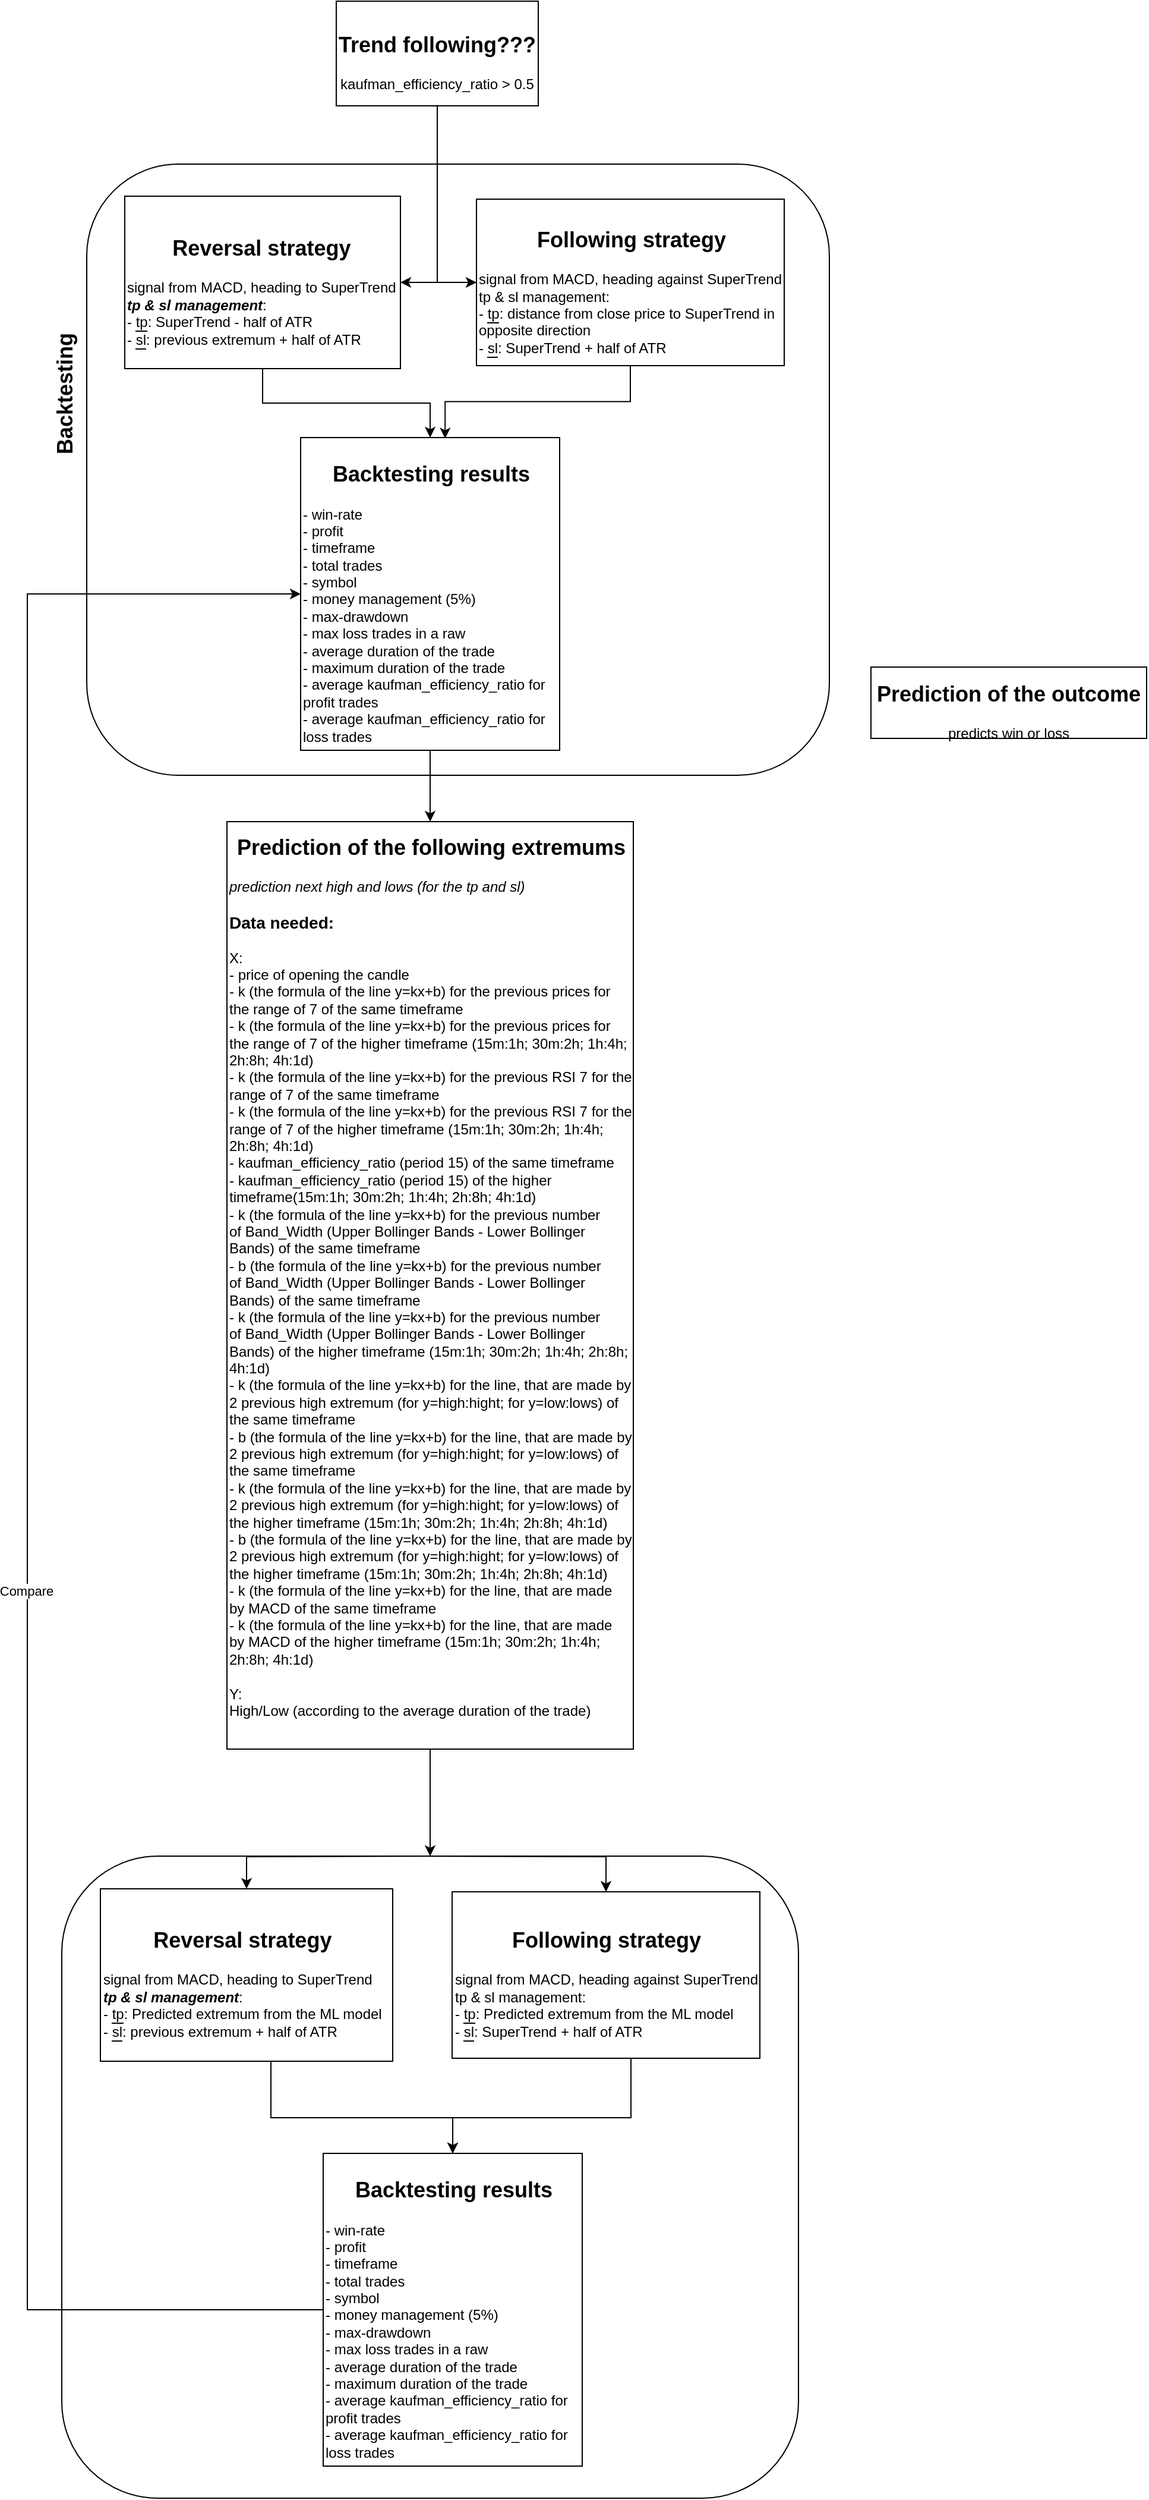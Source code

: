 <mxfile version="24.7.12">
  <diagram name="Page-1" id="TPGUM6L34mCoDnPinGrk">
    <mxGraphModel dx="1235" dy="1562" grid="1" gridSize="10" guides="1" tooltips="1" connect="1" arrows="1" fold="1" page="1" pageScale="1" pageWidth="1169" pageHeight="827" background="none" math="0" shadow="0">
      <root>
        <mxCell id="0" />
        <mxCell id="1" parent="0" />
        <mxCell id="mFt8jnvkjNyD6lXSa_r2-11" value="&lt;h2&gt;Backtesting&lt;/h2&gt;" style="text;html=1;align=center;verticalAlign=middle;whiteSpace=wrap;rounded=0;rotation=-90;" parent="1" vertex="1">
          <mxGeometry x="10" y="255" width="124" height="30" as="geometry" />
        </mxCell>
        <mxCell id="Gs9DFgKcdZLPM0jThPP9-11" style="edgeStyle=orthogonalEdgeStyle;rounded=0;orthogonalLoop=1;jettySize=auto;html=1;entryX=0.5;entryY=0;entryDx=0;entryDy=0;" edge="1" parent="1" source="mFt8jnvkjNyD6lXSa_r2-12" target="Gs9DFgKcdZLPM0jThPP9-8">
          <mxGeometry relative="1" as="geometry" />
        </mxCell>
        <mxCell id="mFt8jnvkjNyD6lXSa_r2-12" value="&lt;h2 style=&quot;text-align: center;&quot;&gt;Prediction of the following extremums&lt;/h2&gt;&lt;div&gt;&lt;i&gt;prediction next high and lows (for the tp and sl)&lt;/i&gt;&lt;/div&gt;&lt;h3&gt;Data needed:&lt;/h3&gt;&lt;div&gt;X:&lt;/div&gt;&lt;div&gt;- price of opening the candle&lt;/div&gt;&lt;div&gt;- k (the formula of the line y=kx+b) for the previous prices for the range of 7 of the same timeframe&lt;/div&gt;&lt;div&gt;-&lt;span style=&quot;background-color: initial;&quot;&gt;&amp;nbsp;k (the formula of the line y=kx+b) for the previous prices for the range of 7 of the higher timeframe (15m:1h; 30m:2h; 1h:4h; 2h:8h; 4h:1d)&lt;/span&gt;&lt;/div&gt;&lt;div&gt;&lt;span style=&quot;background-color: initial;&quot;&gt;-&amp;nbsp;&lt;/span&gt;&lt;span style=&quot;background-color: initial;&quot;&gt;k (the formula of the line y=kx+b) for the previous RSI 7 for the range of 7 of the same timeframe&lt;/span&gt;&lt;/div&gt;&lt;div&gt;&lt;span style=&quot;background-color: initial;&quot;&gt;-&amp;nbsp;&lt;/span&gt;&lt;span style=&quot;background-color: initial;&quot;&gt;k (the formula of the line y=kx+b) for the previous RSI 7 for the range of 7 of the higher timeframe&amp;nbsp;&lt;/span&gt;&lt;span style=&quot;background-color: initial;&quot;&gt;(15m:1h; 30m:2h; 1h:4h; 2h:8h; 4h:1d)&lt;/span&gt;&lt;span style=&quot;background-color: initial;&quot;&gt;&lt;br&gt;&lt;/span&gt;&lt;/div&gt;&lt;div&gt;&lt;span style=&quot;background-color: initial;&quot;&gt;-&amp;nbsp;&lt;/span&gt;&lt;span style=&quot;background-color: initial;&quot;&gt;kaufman_efficiency_ratio (period 15) of the same timeframe&lt;/span&gt;&lt;/div&gt;&lt;div&gt;&lt;span style=&quot;background-color: initial;&quot;&gt;- kaufman_efficiency_ratio (period 15) of the higher timeframe&lt;/span&gt;&lt;span style=&quot;background-color: initial;&quot;&gt;(15m:1h; 30m:2h; 1h:4h; 2h:8h; 4h:1d)&lt;/span&gt;&lt;span style=&quot;background-color: initial;&quot;&gt;&lt;br&gt;&lt;/span&gt;&lt;/div&gt;&lt;div&gt;&lt;span style=&quot;background-color: initial;&quot;&gt;-&amp;nbsp;&lt;/span&gt;&lt;span style=&quot;background-color: initial;&quot;&gt;k (the formula of the line y=kx+b) for the&amp;nbsp;&lt;/span&gt;&lt;span style=&quot;background-color: initial;&quot;&gt;previous number of&amp;nbsp;&lt;/span&gt;&lt;span style=&quot;background-color: initial;&quot;&gt;Band_Width (Upper Bollinger Bands - Lower Bollinger Bands) of the same timeframe&lt;/span&gt;&lt;/div&gt;&lt;div&gt;&lt;span style=&quot;background-color: initial;&quot;&gt;-&amp;nbsp;&lt;/span&gt;&lt;span style=&quot;background-color: initial;&quot;&gt;b (the formula of the line y=kx+b) for the&amp;nbsp;&lt;/span&gt;&lt;span style=&quot;background-color: initial;&quot;&gt;previous number of&amp;nbsp;&lt;/span&gt;&lt;span style=&quot;background-color: initial;&quot;&gt;Band_Width (Upper Bollinger Bands - Lower Bollinger Bands) of the same timeframe&lt;/span&gt;&lt;span style=&quot;background-color: initial;&quot;&gt;&lt;br&gt;&lt;/span&gt;&lt;/div&gt;&lt;div&gt;&lt;span style=&quot;background-color: initial;&quot;&gt;-&amp;nbsp;&lt;/span&gt;&lt;span style=&quot;background-color: initial;&quot;&gt;k (the formula of the line y=kx+b) for the&amp;nbsp;&lt;/span&gt;&lt;span style=&quot;background-color: initial;&quot;&gt;previous number of&amp;nbsp;&lt;/span&gt;&lt;span style=&quot;background-color: initial;&quot;&gt;Band_Width (Upper Bollinger Bands - Lower Bollinger Bands) of the higher timeframe&amp;nbsp;&lt;/span&gt;&lt;span style=&quot;background-color: initial;&quot;&gt;(15m:1h; 30m:2h; 1h:4h; 2h:8h; 4h:1d)&lt;/span&gt;&lt;span style=&quot;background-color: initial;&quot;&gt;&lt;br&gt;&lt;/span&gt;&lt;/div&gt;&lt;div&gt;&lt;span style=&quot;background-color: initial;&quot;&gt;-&amp;nbsp;&lt;/span&gt;&lt;span style=&quot;background-color: initial;&quot;&gt;k (the formula of the line y=kx+b) for the line, that are made by 2 previous high extremum (for y=high:hight; for y=low:lows) of the same timeframe&lt;/span&gt;&lt;/div&gt;&lt;div&gt;&lt;span style=&quot;background-color: initial;&quot;&gt;- b&lt;/span&gt;&lt;span style=&quot;background-color: initial;&quot;&gt;&amp;nbsp;(the formula of the line y=kx+b) for the line, that are made by 2 previous high extremum (for y=high:hight; for y=low:lows) of the same timeframe&lt;/span&gt;&lt;span style=&quot;background-color: initial;&quot;&gt;&lt;br&gt;&lt;/span&gt;&lt;/div&gt;&lt;div&gt;&lt;div&gt;&lt;span style=&quot;background-color: initial;&quot;&gt;-&amp;nbsp;&lt;/span&gt;&lt;span style=&quot;background-color: initial;&quot;&gt;k (the formula of the line y=kx+b) for the line, that are made by 2 previous high extremum (for y=high:hight; for y=low:lows) of the higher timeframe&amp;nbsp;&lt;/span&gt;&lt;span style=&quot;background-color: initial;&quot;&gt;(15m:1h; 30m:2h; 1h:4h; 2h:8h; 4h:1d)&lt;/span&gt;&lt;/div&gt;&lt;div&gt;&lt;span style=&quot;background-color: initial;&quot;&gt;- b&lt;/span&gt;&lt;span style=&quot;background-color: initial;&quot;&gt;&amp;nbsp;(the formula of the line y=kx+b) for the line, that are made by 2 previous high extremum (for y=high:hight; for y=low:lows) of the higher timeframe&amp;nbsp;&lt;/span&gt;&lt;span style=&quot;background-color: initial;&quot;&gt;(15m:1h; 30m:2h; 1h:4h; 2h:8h; 4h:1d)&lt;/span&gt;&lt;/div&gt;&lt;/div&gt;&lt;div&gt;&lt;span style=&quot;background-color: initial;&quot;&gt;-&amp;nbsp;&lt;/span&gt;&lt;span style=&quot;background-color: initial;&quot;&gt;k (the formula of the line y=kx+b) for the line, that are made by&amp;nbsp;&lt;/span&gt;&lt;span style=&quot;background-color: initial;&quot;&gt;MACD of the same timeframe&lt;/span&gt;&lt;/div&gt;&lt;div&gt;&lt;span style=&quot;background-color: initial;&quot;&gt;-&amp;nbsp;&lt;/span&gt;&lt;span style=&quot;background-color: initial;&quot;&gt;k (the formula of the line y=kx+b) for the line, that are made by&amp;nbsp;&lt;/span&gt;&lt;span style=&quot;background-color: initial;&quot;&gt;MACD of the higher timeframe&amp;nbsp;&lt;/span&gt;&lt;span style=&quot;background-color: initial;&quot;&gt;(15m:1h; 30m:2h; 1h:4h; 2h:8h; 4h:1d)&lt;/span&gt;&lt;/div&gt;&lt;div&gt;&lt;span style=&quot;background-color: initial;&quot;&gt;&lt;br&gt;&lt;/span&gt;&lt;/div&gt;&lt;div&gt;&lt;span style=&quot;background-color: initial;&quot;&gt;Y:&lt;/span&gt;&lt;/div&gt;&lt;div&gt;&lt;span style=&quot;background-color: initial;&quot;&gt;High/Low (according to the average duration of the trade)&lt;/span&gt;&lt;/div&gt;&lt;div&gt;&lt;span style=&quot;background-color: initial;&quot;&gt;&lt;br&gt;&lt;/span&gt;&lt;/div&gt;&lt;div&gt;&lt;span style=&quot;background-color: initial;&quot;&gt;&lt;br&gt;&lt;/span&gt;&lt;/div&gt;" style="rounded=0;whiteSpace=wrap;html=1;align=left;" parent="1" vertex="1">
          <mxGeometry x="208" y="630" width="342" height="780" as="geometry" />
        </mxCell>
        <mxCell id="mFt8jnvkjNyD6lXSa_r2-13" value="&lt;h2&gt;Prediction of the outcome&lt;/h2&gt;&lt;div&gt;predicts win or loss&lt;/div&gt;" style="rounded=0;whiteSpace=wrap;html=1;" parent="1" vertex="1">
          <mxGeometry x="750" y="500" width="232" height="60" as="geometry" />
        </mxCell>
        <mxCell id="Gs9DFgKcdZLPM0jThPP9-3" style="edgeStyle=orthogonalEdgeStyle;rounded=0;orthogonalLoop=1;jettySize=auto;html=1;entryX=1;entryY=0.5;entryDx=0;entryDy=0;" edge="1" parent="1" source="mFt8jnvkjNyD6lXSa_r2-14" target="mFt8jnvkjNyD6lXSa_r2-17">
          <mxGeometry relative="1" as="geometry" />
        </mxCell>
        <mxCell id="Gs9DFgKcdZLPM0jThPP9-4" style="edgeStyle=orthogonalEdgeStyle;rounded=0;orthogonalLoop=1;jettySize=auto;html=1;entryX=0;entryY=0.5;entryDx=0;entryDy=0;" edge="1" parent="1" source="mFt8jnvkjNyD6lXSa_r2-14" target="mFt8jnvkjNyD6lXSa_r2-18">
          <mxGeometry relative="1" as="geometry" />
        </mxCell>
        <mxCell id="mFt8jnvkjNyD6lXSa_r2-14" value="&lt;h2&gt;Trend following???&lt;/h2&gt;&lt;div&gt;kaufman_efficiency_ratio &amp;gt; 0.5&lt;br&gt;&lt;/div&gt;" style="rounded=0;whiteSpace=wrap;html=1;" parent="1" vertex="1">
          <mxGeometry x="300" y="-60" width="170" height="88" as="geometry" />
        </mxCell>
        <mxCell id="mFt8jnvkjNyD6lXSa_r2-15" value="" style="rounded=1;whiteSpace=wrap;html=1;fillColor=none;" parent="1" vertex="1">
          <mxGeometry x="90" y="77" width="625" height="514" as="geometry" />
        </mxCell>
        <mxCell id="mFt8jnvkjNyD6lXSa_r2-16" style="edgeStyle=orthogonalEdgeStyle;rounded=0;orthogonalLoop=1;jettySize=auto;html=1;" parent="1" source="mFt8jnvkjNyD6lXSa_r2-17" target="mFt8jnvkjNyD6lXSa_r2-19" edge="1">
          <mxGeometry relative="1" as="geometry" />
        </mxCell>
        <mxCell id="mFt8jnvkjNyD6lXSa_r2-17" value="&lt;h2 style=&quot;text-align: center;&quot;&gt;&lt;font style=&quot;font-size: 18px;&quot;&gt;Reversal strategy&lt;/font&gt;&lt;/h2&gt;&lt;div&gt;signal from MACD, heading to SuperTrend&lt;br&gt;&lt;span style=&quot;font-style: italic; font-weight: 600;&quot; class=&quot;notion-enable-hover&quot; data-token-index=&quot;1&quot;&gt;tp &amp;amp; sl management&lt;/span&gt;:&lt;br&gt;-&amp;nbsp;&lt;span style=&quot;color: inherit; border-bottom: 0.05em solid; overflow-wrap: break-word;&quot; class=&quot;notion-enable-hover&quot; data-token-index=&quot;3&quot;&gt;tp&lt;/span&gt;: SuperTrend - half of ATR&lt;br&gt;-&amp;nbsp;&lt;span style=&quot;color: inherit; border-bottom: 0.05em solid; overflow-wrap: break-word;&quot; class=&quot;notion-enable-hover&quot; data-token-index=&quot;5&quot;&gt;sl&lt;/span&gt;: previous extremum + half of ATR&amp;nbsp;&lt;/div&gt;" style="rounded=0;whiteSpace=wrap;html=1;align=left;labelBackgroundColor=none;" parent="1" vertex="1">
          <mxGeometry x="122" y="104" width="232" height="145" as="geometry" />
        </mxCell>
        <mxCell id="mFt8jnvkjNyD6lXSa_r2-18" value="&lt;h2 style=&quot;text-align: center;&quot;&gt;&lt;span style=&quot;background-color: initial;&quot;&gt;&lt;font style=&quot;font-size: 18px;&quot;&gt;Following strategy&lt;/font&gt;&lt;/span&gt;&lt;/h2&gt;&lt;div&gt;&lt;div style=&quot;&quot;&gt;&lt;span style=&quot;background-color: initial;&quot;&gt;signal from MACD, heading against SuperTrend&lt;/span&gt;&lt;/div&gt;&lt;span style=&quot;background-color: initial;&quot;&gt;&lt;div style=&quot;&quot;&gt;&lt;span style=&quot;background-color: initial;&quot;&gt;tp &amp;amp; sl management:&lt;/span&gt;&lt;span style=&quot;background-color: initial;&quot;&gt;&amp;nbsp;&lt;/span&gt;&lt;/div&gt;&lt;div style=&quot;&quot;&gt;-&amp;nbsp;&lt;span style=&quot;color: inherit; border-bottom: 0.05em solid; overflow-wrap: break-word;&quot; class=&quot;notion-enable-hover&quot; data-token-index=&quot;3&quot;&gt;tp&lt;/span&gt;: distance from close price to SuperTrend in opposite direction&lt;br&gt;-&amp;nbsp;&lt;span style=&quot;color: inherit; border-bottom: 0.05em solid; overflow-wrap: break-word;&quot; class=&quot;notion-enable-hover&quot; data-token-index=&quot;5&quot;&gt;sl&lt;/span&gt;: SuperTrend + half of ATR&lt;span style=&quot;background-color: initial;&quot;&gt;&lt;br&gt;&lt;/span&gt;&lt;/div&gt;&lt;/span&gt;&lt;/div&gt;" style="rounded=0;whiteSpace=wrap;html=1;align=left;" parent="1" vertex="1">
          <mxGeometry x="418" y="106.5" width="259" height="140" as="geometry" />
        </mxCell>
        <mxCell id="mFt8jnvkjNyD6lXSa_r2-23" style="edgeStyle=orthogonalEdgeStyle;rounded=0;orthogonalLoop=1;jettySize=auto;html=1;exitX=0.5;exitY=1;exitDx=0;exitDy=0;entryX=0.5;entryY=0;entryDx=0;entryDy=0;" parent="1" source="mFt8jnvkjNyD6lXSa_r2-19" target="mFt8jnvkjNyD6lXSa_r2-12" edge="1">
          <mxGeometry relative="1" as="geometry" />
        </mxCell>
        <mxCell id="mFt8jnvkjNyD6lXSa_r2-19" value="&lt;h2 style=&quot;text-align: center;&quot;&gt;Backtesting results&lt;/h2&gt;&lt;div&gt;- win-rate&lt;/div&gt;&lt;div&gt;- profit&lt;/div&gt;&lt;div&gt;- timeframe&lt;/div&gt;&lt;div&gt;- total trades&lt;/div&gt;&lt;div&gt;- symbol&lt;/div&gt;&lt;div&gt;- money management (5%)&lt;/div&gt;&lt;div&gt;- max-drawdown&lt;/div&gt;&lt;div&gt;- max loss trades in a raw&lt;/div&gt;&lt;div&gt;&lt;div&gt;- average duration of the trade&lt;/div&gt;&lt;div&gt;- maximum duration of the trade&lt;/div&gt;&lt;/div&gt;&lt;div&gt;- average&amp;nbsp;kaufman_efficiency_ratio for profit trades&lt;/div&gt;&lt;div&gt;- average&amp;nbsp;kaufman_efficiency_ratio for loss trades&lt;/div&gt;" style="rounded=0;whiteSpace=wrap;html=1;align=left;" parent="1" vertex="1">
          <mxGeometry x="270" y="307" width="218" height="263" as="geometry" />
        </mxCell>
        <mxCell id="mFt8jnvkjNyD6lXSa_r2-20" style="edgeStyle=orthogonalEdgeStyle;rounded=0;orthogonalLoop=1;jettySize=auto;html=1;entryX=0.558;entryY=0.003;entryDx=0;entryDy=0;entryPerimeter=0;" parent="1" source="mFt8jnvkjNyD6lXSa_r2-18" target="mFt8jnvkjNyD6lXSa_r2-19" edge="1">
          <mxGeometry relative="1" as="geometry" />
        </mxCell>
        <mxCell id="Gs9DFgKcdZLPM0jThPP9-12" style="edgeStyle=orthogonalEdgeStyle;rounded=0;orthogonalLoop=1;jettySize=auto;html=1;exitX=0.5;exitY=0;exitDx=0;exitDy=0;entryX=0.5;entryY=0;entryDx=0;entryDy=0;" edge="1" parent="1" target="Gs9DFgKcdZLPM0jThPP9-9">
          <mxGeometry relative="1" as="geometry">
            <mxPoint x="377.5" y="1500" as="sourcePoint" />
          </mxGeometry>
        </mxCell>
        <mxCell id="Gs9DFgKcdZLPM0jThPP9-13" style="edgeStyle=orthogonalEdgeStyle;rounded=0;orthogonalLoop=1;jettySize=auto;html=1;exitX=0.5;exitY=0;exitDx=0;exitDy=0;entryX=0.5;entryY=0;entryDx=0;entryDy=0;" edge="1" parent="1" target="Gs9DFgKcdZLPM0jThPP9-10">
          <mxGeometry relative="1" as="geometry">
            <mxPoint x="377.5" y="1500" as="sourcePoint" />
          </mxGeometry>
        </mxCell>
        <mxCell id="Gs9DFgKcdZLPM0jThPP9-8" value="" style="rounded=1;whiteSpace=wrap;html=1;fillColor=none;" vertex="1" parent="1">
          <mxGeometry x="69" y="1500" width="620" height="540" as="geometry" />
        </mxCell>
        <mxCell id="Gs9DFgKcdZLPM0jThPP9-9" value="&lt;h2 style=&quot;text-align: center;&quot;&gt;&lt;font style=&quot;font-size: 18px;&quot;&gt;Reversal strategy&lt;/font&gt;&lt;/h2&gt;&lt;div&gt;signal from MACD, heading to SuperTrend&lt;br&gt;&lt;span style=&quot;font-style: italic; font-weight: 600;&quot; class=&quot;notion-enable-hover&quot; data-token-index=&quot;1&quot;&gt;tp &amp;amp; sl management&lt;/span&gt;:&lt;br&gt;-&amp;nbsp;&lt;span style=&quot;color: inherit; border-bottom: 0.05em solid; overflow-wrap: break-word;&quot; class=&quot;notion-enable-hover&quot; data-token-index=&quot;3&quot;&gt;tp&lt;/span&gt;: Predicted extremum from the ML model&lt;br&gt;-&amp;nbsp;&lt;span style=&quot;color: inherit; border-bottom: 0.05em solid; overflow-wrap: break-word;&quot; class=&quot;notion-enable-hover&quot; data-token-index=&quot;5&quot;&gt;sl&lt;/span&gt;: previous extremum + half of ATR&amp;nbsp;&lt;/div&gt;" style="rounded=0;whiteSpace=wrap;html=1;align=left;labelBackgroundColor=none;" vertex="1" parent="1">
          <mxGeometry x="101.5" y="1527.5" width="246" height="145" as="geometry" />
        </mxCell>
        <mxCell id="Gs9DFgKcdZLPM0jThPP9-16" style="edgeStyle=orthogonalEdgeStyle;rounded=0;orthogonalLoop=1;jettySize=auto;html=1;entryX=0.5;entryY=0;entryDx=0;entryDy=0;" edge="1" parent="1" source="Gs9DFgKcdZLPM0jThPP9-10" target="Gs9DFgKcdZLPM0jThPP9-14">
          <mxGeometry relative="1" as="geometry">
            <Array as="points">
              <mxPoint x="548" y="1720" />
              <mxPoint x="398" y="1720" />
            </Array>
          </mxGeometry>
        </mxCell>
        <mxCell id="Gs9DFgKcdZLPM0jThPP9-10" value="&lt;h2 style=&quot;text-align: center;&quot;&gt;&lt;span style=&quot;background-color: initial;&quot;&gt;&lt;font style=&quot;font-size: 18px;&quot;&gt;Following strategy&lt;/font&gt;&lt;/span&gt;&lt;/h2&gt;&lt;div&gt;&lt;div style=&quot;&quot;&gt;&lt;span style=&quot;background-color: initial;&quot;&gt;signal from MACD, heading against SuperTrend&lt;/span&gt;&lt;/div&gt;&lt;span style=&quot;background-color: initial;&quot;&gt;&lt;div style=&quot;&quot;&gt;&lt;span style=&quot;background-color: initial;&quot;&gt;tp &amp;amp; sl management:&lt;/span&gt;&lt;span style=&quot;background-color: initial;&quot;&gt;&amp;nbsp;&lt;/span&gt;&lt;/div&gt;&lt;div style=&quot;&quot;&gt;-&amp;nbsp;&lt;span style=&quot;color: inherit; border-bottom: 0.05em solid; overflow-wrap: break-word;&quot; class=&quot;notion-enable-hover&quot; data-token-index=&quot;3&quot;&gt;tp&lt;/span&gt;: Predicted extremum from the ML model&lt;br&gt;-&amp;nbsp;&lt;span style=&quot;color: inherit; border-bottom: 0.05em solid; overflow-wrap: break-word;&quot; class=&quot;notion-enable-hover&quot; data-token-index=&quot;5&quot;&gt;sl&lt;/span&gt;: SuperTrend + half of ATR&lt;span style=&quot;background-color: initial;&quot;&gt;&lt;br&gt;&lt;/span&gt;&lt;/div&gt;&lt;/span&gt;&lt;/div&gt;" style="rounded=0;whiteSpace=wrap;html=1;align=left;" vertex="1" parent="1">
          <mxGeometry x="397.5" y="1530" width="259" height="140" as="geometry" />
        </mxCell>
        <mxCell id="Gs9DFgKcdZLPM0jThPP9-17" style="edgeStyle=orthogonalEdgeStyle;rounded=0;orthogonalLoop=1;jettySize=auto;html=1;exitX=0;exitY=0.5;exitDx=0;exitDy=0;entryX=0;entryY=0.5;entryDx=0;entryDy=0;" edge="1" parent="1" source="Gs9DFgKcdZLPM0jThPP9-14" target="mFt8jnvkjNyD6lXSa_r2-19">
          <mxGeometry relative="1" as="geometry">
            <Array as="points">
              <mxPoint x="40" y="1881" />
              <mxPoint x="40" y="439" />
            </Array>
          </mxGeometry>
        </mxCell>
        <mxCell id="Gs9DFgKcdZLPM0jThPP9-18" value="Compare" style="edgeLabel;html=1;align=center;verticalAlign=middle;resizable=0;points=[];" vertex="1" connectable="0" parent="Gs9DFgKcdZLPM0jThPP9-17">
          <mxGeometry x="-0.301" y="1" relative="1" as="geometry">
            <mxPoint y="-182" as="offset" />
          </mxGeometry>
        </mxCell>
        <mxCell id="Gs9DFgKcdZLPM0jThPP9-14" value="&lt;h2 style=&quot;text-align: center;&quot;&gt;Backtesting results&lt;/h2&gt;&lt;div&gt;- win-rate&lt;/div&gt;&lt;div&gt;- profit&lt;/div&gt;&lt;div&gt;- timeframe&lt;/div&gt;&lt;div&gt;- total trades&lt;/div&gt;&lt;div&gt;- symbol&lt;/div&gt;&lt;div&gt;- money management (5%)&lt;/div&gt;&lt;div&gt;- max-drawdown&lt;/div&gt;&lt;div&gt;- max loss trades in a raw&lt;/div&gt;&lt;div&gt;&lt;div&gt;- average duration of the trade&lt;/div&gt;&lt;div&gt;- maximum duration of the trade&lt;/div&gt;&lt;/div&gt;&lt;div&gt;- average&amp;nbsp;kaufman_efficiency_ratio for profit trades&lt;/div&gt;&lt;div&gt;- average&amp;nbsp;kaufman_efficiency_ratio for loss trades&lt;/div&gt;" style="rounded=0;whiteSpace=wrap;html=1;align=left;" vertex="1" parent="1">
          <mxGeometry x="289" y="1750" width="218" height="263" as="geometry" />
        </mxCell>
        <mxCell id="Gs9DFgKcdZLPM0jThPP9-15" style="edgeStyle=orthogonalEdgeStyle;rounded=0;orthogonalLoop=1;jettySize=auto;html=1;entryX=0.5;entryY=0;entryDx=0;entryDy=0;" edge="1" parent="1" source="Gs9DFgKcdZLPM0jThPP9-9" target="Gs9DFgKcdZLPM0jThPP9-14">
          <mxGeometry relative="1" as="geometry">
            <Array as="points">
              <mxPoint x="245" y="1720" />
              <mxPoint x="398" y="1720" />
            </Array>
          </mxGeometry>
        </mxCell>
      </root>
    </mxGraphModel>
  </diagram>
</mxfile>
